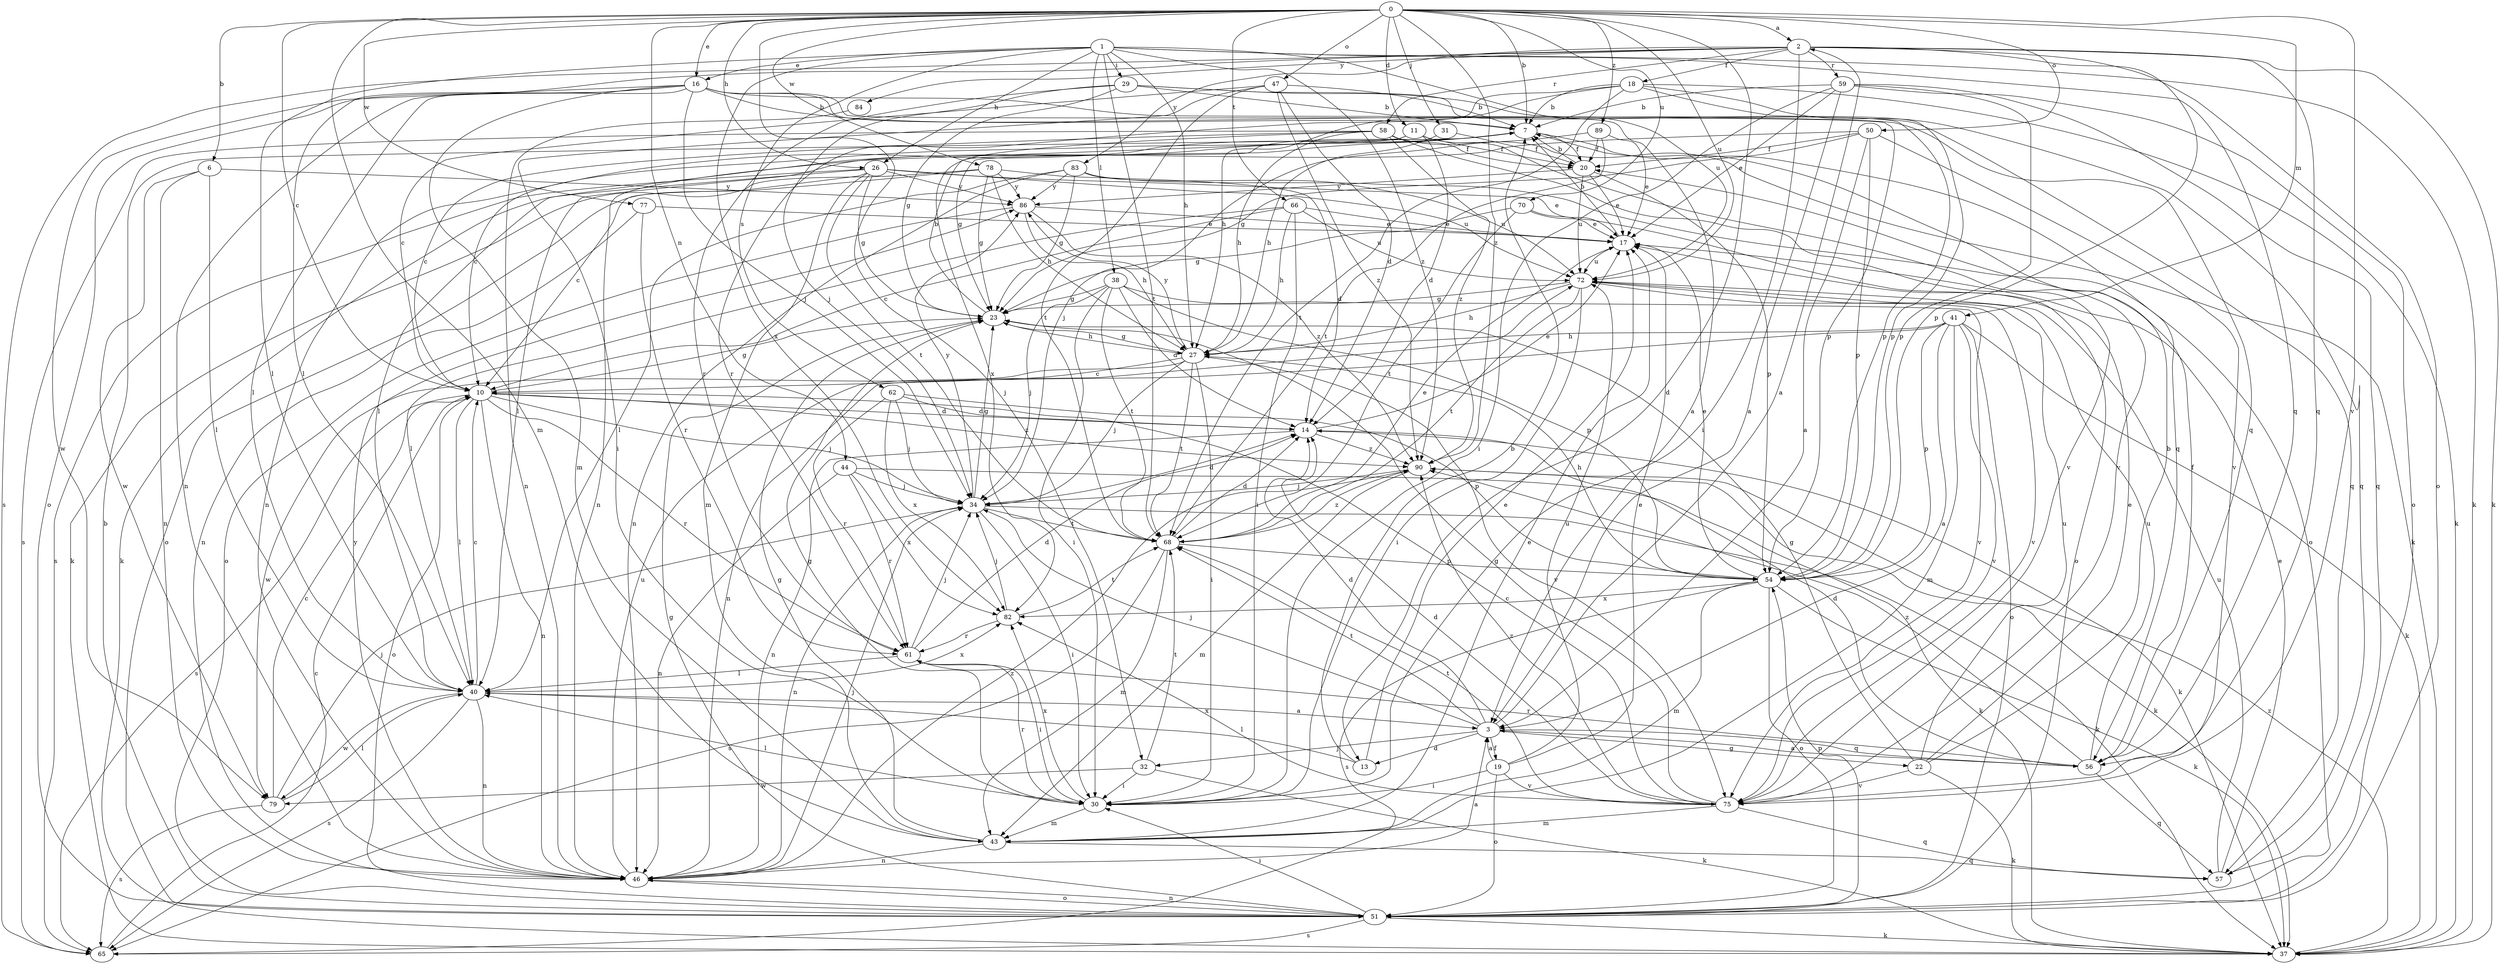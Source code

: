 strict digraph  {
0;
1;
2;
3;
6;
7;
10;
11;
13;
14;
16;
17;
18;
19;
20;
22;
23;
26;
27;
29;
30;
31;
32;
34;
37;
38;
40;
41;
43;
44;
46;
47;
50;
51;
54;
56;
57;
58;
59;
61;
62;
65;
66;
68;
70;
72;
75;
77;
78;
79;
82;
83;
84;
86;
89;
90;
0 -> 2  [label=a];
0 -> 6  [label=b];
0 -> 7  [label=b];
0 -> 10  [label=c];
0 -> 11  [label=d];
0 -> 13  [label=d];
0 -> 16  [label=e];
0 -> 26  [label=h];
0 -> 31  [label=j];
0 -> 32  [label=j];
0 -> 41  [label=m];
0 -> 43  [label=m];
0 -> 44  [label=n];
0 -> 47  [label=o];
0 -> 50  [label=o];
0 -> 66  [label=t];
0 -> 70  [label=u];
0 -> 72  [label=u];
0 -> 75  [label=v];
0 -> 77  [label=w];
0 -> 78  [label=w];
0 -> 89  [label=z];
0 -> 90  [label=z];
1 -> 16  [label=e];
1 -> 26  [label=h];
1 -> 27  [label=h];
1 -> 29  [label=i];
1 -> 37  [label=k];
1 -> 38  [label=l];
1 -> 40  [label=l];
1 -> 56  [label=q];
1 -> 62  [label=s];
1 -> 68  [label=t];
1 -> 72  [label=u];
1 -> 82  [label=x];
1 -> 90  [label=z];
2 -> 18  [label=f];
2 -> 30  [label=i];
2 -> 37  [label=k];
2 -> 40  [label=l];
2 -> 51  [label=o];
2 -> 54  [label=p];
2 -> 56  [label=q];
2 -> 58  [label=r];
2 -> 59  [label=r];
2 -> 65  [label=s];
2 -> 83  [label=y];
2 -> 84  [label=y];
3 -> 2  [label=a];
3 -> 13  [label=d];
3 -> 14  [label=d];
3 -> 19  [label=f];
3 -> 22  [label=g];
3 -> 32  [label=j];
3 -> 34  [label=j];
3 -> 56  [label=q];
3 -> 68  [label=t];
6 -> 40  [label=l];
6 -> 46  [label=n];
6 -> 79  [label=w];
6 -> 86  [label=y];
7 -> 20  [label=f];
7 -> 23  [label=g];
7 -> 40  [label=l];
7 -> 46  [label=n];
7 -> 56  [label=q];
10 -> 14  [label=d];
10 -> 23  [label=g];
10 -> 34  [label=j];
10 -> 40  [label=l];
10 -> 46  [label=n];
10 -> 51  [label=o];
10 -> 61  [label=r];
10 -> 65  [label=s];
10 -> 90  [label=z];
11 -> 10  [label=c];
11 -> 14  [label=d];
11 -> 20  [label=f];
11 -> 46  [label=n];
11 -> 75  [label=v];
13 -> 7  [label=b];
13 -> 17  [label=e];
13 -> 40  [label=l];
14 -> 17  [label=e];
14 -> 37  [label=k];
14 -> 46  [label=n];
14 -> 90  [label=z];
16 -> 3  [label=a];
16 -> 7  [label=b];
16 -> 34  [label=j];
16 -> 40  [label=l];
16 -> 43  [label=m];
16 -> 46  [label=n];
16 -> 51  [label=o];
16 -> 54  [label=p];
16 -> 56  [label=q];
16 -> 79  [label=w];
17 -> 7  [label=b];
17 -> 72  [label=u];
18 -> 7  [label=b];
18 -> 27  [label=h];
18 -> 37  [label=k];
18 -> 54  [label=p];
18 -> 57  [label=q];
18 -> 61  [label=r];
18 -> 68  [label=t];
19 -> 3  [label=a];
19 -> 17  [label=e];
19 -> 30  [label=i];
19 -> 51  [label=o];
19 -> 72  [label=u];
19 -> 75  [label=v];
20 -> 7  [label=b];
20 -> 17  [label=e];
20 -> 54  [label=p];
20 -> 72  [label=u];
20 -> 86  [label=y];
22 -> 7  [label=b];
22 -> 17  [label=e];
22 -> 23  [label=g];
22 -> 37  [label=k];
22 -> 72  [label=u];
22 -> 75  [label=v];
23 -> 7  [label=b];
23 -> 27  [label=h];
26 -> 10  [label=c];
26 -> 17  [label=e];
26 -> 23  [label=g];
26 -> 37  [label=k];
26 -> 43  [label=m];
26 -> 65  [label=s];
26 -> 68  [label=t];
26 -> 72  [label=u];
26 -> 86  [label=y];
27 -> 10  [label=c];
27 -> 23  [label=g];
27 -> 30  [label=i];
27 -> 34  [label=j];
27 -> 68  [label=t];
27 -> 75  [label=v];
27 -> 79  [label=w];
27 -> 86  [label=y];
29 -> 7  [label=b];
29 -> 23  [label=g];
29 -> 34  [label=j];
29 -> 54  [label=p];
29 -> 57  [label=q];
29 -> 61  [label=r];
30 -> 23  [label=g];
30 -> 40  [label=l];
30 -> 43  [label=m];
30 -> 61  [label=r];
30 -> 82  [label=x];
31 -> 20  [label=f];
31 -> 27  [label=h];
32 -> 30  [label=i];
32 -> 37  [label=k];
32 -> 68  [label=t];
32 -> 79  [label=w];
34 -> 14  [label=d];
34 -> 23  [label=g];
34 -> 30  [label=i];
34 -> 37  [label=k];
34 -> 46  [label=n];
34 -> 68  [label=t];
34 -> 86  [label=y];
37 -> 90  [label=z];
38 -> 14  [label=d];
38 -> 23  [label=g];
38 -> 30  [label=i];
38 -> 34  [label=j];
38 -> 54  [label=p];
38 -> 68  [label=t];
38 -> 75  [label=v];
40 -> 3  [label=a];
40 -> 10  [label=c];
40 -> 46  [label=n];
40 -> 65  [label=s];
40 -> 79  [label=w];
40 -> 82  [label=x];
41 -> 3  [label=a];
41 -> 27  [label=h];
41 -> 37  [label=k];
41 -> 43  [label=m];
41 -> 46  [label=n];
41 -> 51  [label=o];
41 -> 54  [label=p];
41 -> 75  [label=v];
43 -> 17  [label=e];
43 -> 23  [label=g];
43 -> 46  [label=n];
43 -> 57  [label=q];
44 -> 34  [label=j];
44 -> 37  [label=k];
44 -> 46  [label=n];
44 -> 61  [label=r];
44 -> 82  [label=x];
46 -> 3  [label=a];
46 -> 34  [label=j];
46 -> 51  [label=o];
46 -> 72  [label=u];
46 -> 86  [label=y];
46 -> 90  [label=z];
47 -> 7  [label=b];
47 -> 10  [label=c];
47 -> 14  [label=d];
47 -> 30  [label=i];
47 -> 68  [label=t];
47 -> 90  [label=z];
50 -> 3  [label=a];
50 -> 20  [label=f];
50 -> 23  [label=g];
50 -> 40  [label=l];
50 -> 54  [label=p];
50 -> 75  [label=v];
51 -> 7  [label=b];
51 -> 23  [label=g];
51 -> 30  [label=i];
51 -> 37  [label=k];
51 -> 46  [label=n];
51 -> 54  [label=p];
51 -> 65  [label=s];
54 -> 17  [label=e];
54 -> 27  [label=h];
54 -> 37  [label=k];
54 -> 43  [label=m];
54 -> 51  [label=o];
54 -> 65  [label=s];
54 -> 82  [label=x];
56 -> 3  [label=a];
56 -> 14  [label=d];
56 -> 20  [label=f];
56 -> 57  [label=q];
56 -> 61  [label=r];
56 -> 72  [label=u];
56 -> 90  [label=z];
57 -> 17  [label=e];
57 -> 72  [label=u];
58 -> 10  [label=c];
58 -> 20  [label=f];
58 -> 27  [label=h];
58 -> 37  [label=k];
58 -> 65  [label=s];
58 -> 75  [label=v];
58 -> 82  [label=x];
58 -> 90  [label=z];
59 -> 3  [label=a];
59 -> 7  [label=b];
59 -> 17  [label=e];
59 -> 30  [label=i];
59 -> 51  [label=o];
59 -> 54  [label=p];
59 -> 57  [label=q];
61 -> 14  [label=d];
61 -> 30  [label=i];
61 -> 34  [label=j];
61 -> 40  [label=l];
62 -> 14  [label=d];
62 -> 34  [label=j];
62 -> 54  [label=p];
62 -> 61  [label=r];
62 -> 82  [label=x];
65 -> 10  [label=c];
66 -> 10  [label=c];
66 -> 17  [label=e];
66 -> 27  [label=h];
66 -> 30  [label=i];
66 -> 40  [label=l];
66 -> 72  [label=u];
68 -> 14  [label=d];
68 -> 17  [label=e];
68 -> 43  [label=m];
68 -> 54  [label=p];
68 -> 65  [label=s];
68 -> 90  [label=z];
70 -> 17  [label=e];
70 -> 23  [label=g];
70 -> 51  [label=o];
70 -> 68  [label=t];
72 -> 23  [label=g];
72 -> 27  [label=h];
72 -> 30  [label=i];
72 -> 68  [label=t];
72 -> 75  [label=v];
75 -> 10  [label=c];
75 -> 14  [label=d];
75 -> 23  [label=g];
75 -> 43  [label=m];
75 -> 57  [label=q];
75 -> 68  [label=t];
75 -> 82  [label=x];
75 -> 90  [label=z];
77 -> 17  [label=e];
77 -> 46  [label=n];
77 -> 61  [label=r];
78 -> 14  [label=d];
78 -> 23  [label=g];
78 -> 27  [label=h];
78 -> 37  [label=k];
78 -> 51  [label=o];
78 -> 86  [label=y];
79 -> 10  [label=c];
79 -> 34  [label=j];
79 -> 40  [label=l];
79 -> 65  [label=s];
82 -> 34  [label=j];
82 -> 61  [label=r];
82 -> 68  [label=t];
83 -> 23  [label=g];
83 -> 40  [label=l];
83 -> 46  [label=n];
83 -> 51  [label=o];
83 -> 72  [label=u];
83 -> 86  [label=y];
84 -> 46  [label=n];
86 -> 17  [label=e];
86 -> 27  [label=h];
86 -> 51  [label=o];
86 -> 90  [label=z];
89 -> 17  [label=e];
89 -> 20  [label=f];
89 -> 34  [label=j];
89 -> 68  [label=t];
90 -> 34  [label=j];
90 -> 37  [label=k];
90 -> 43  [label=m];
}
